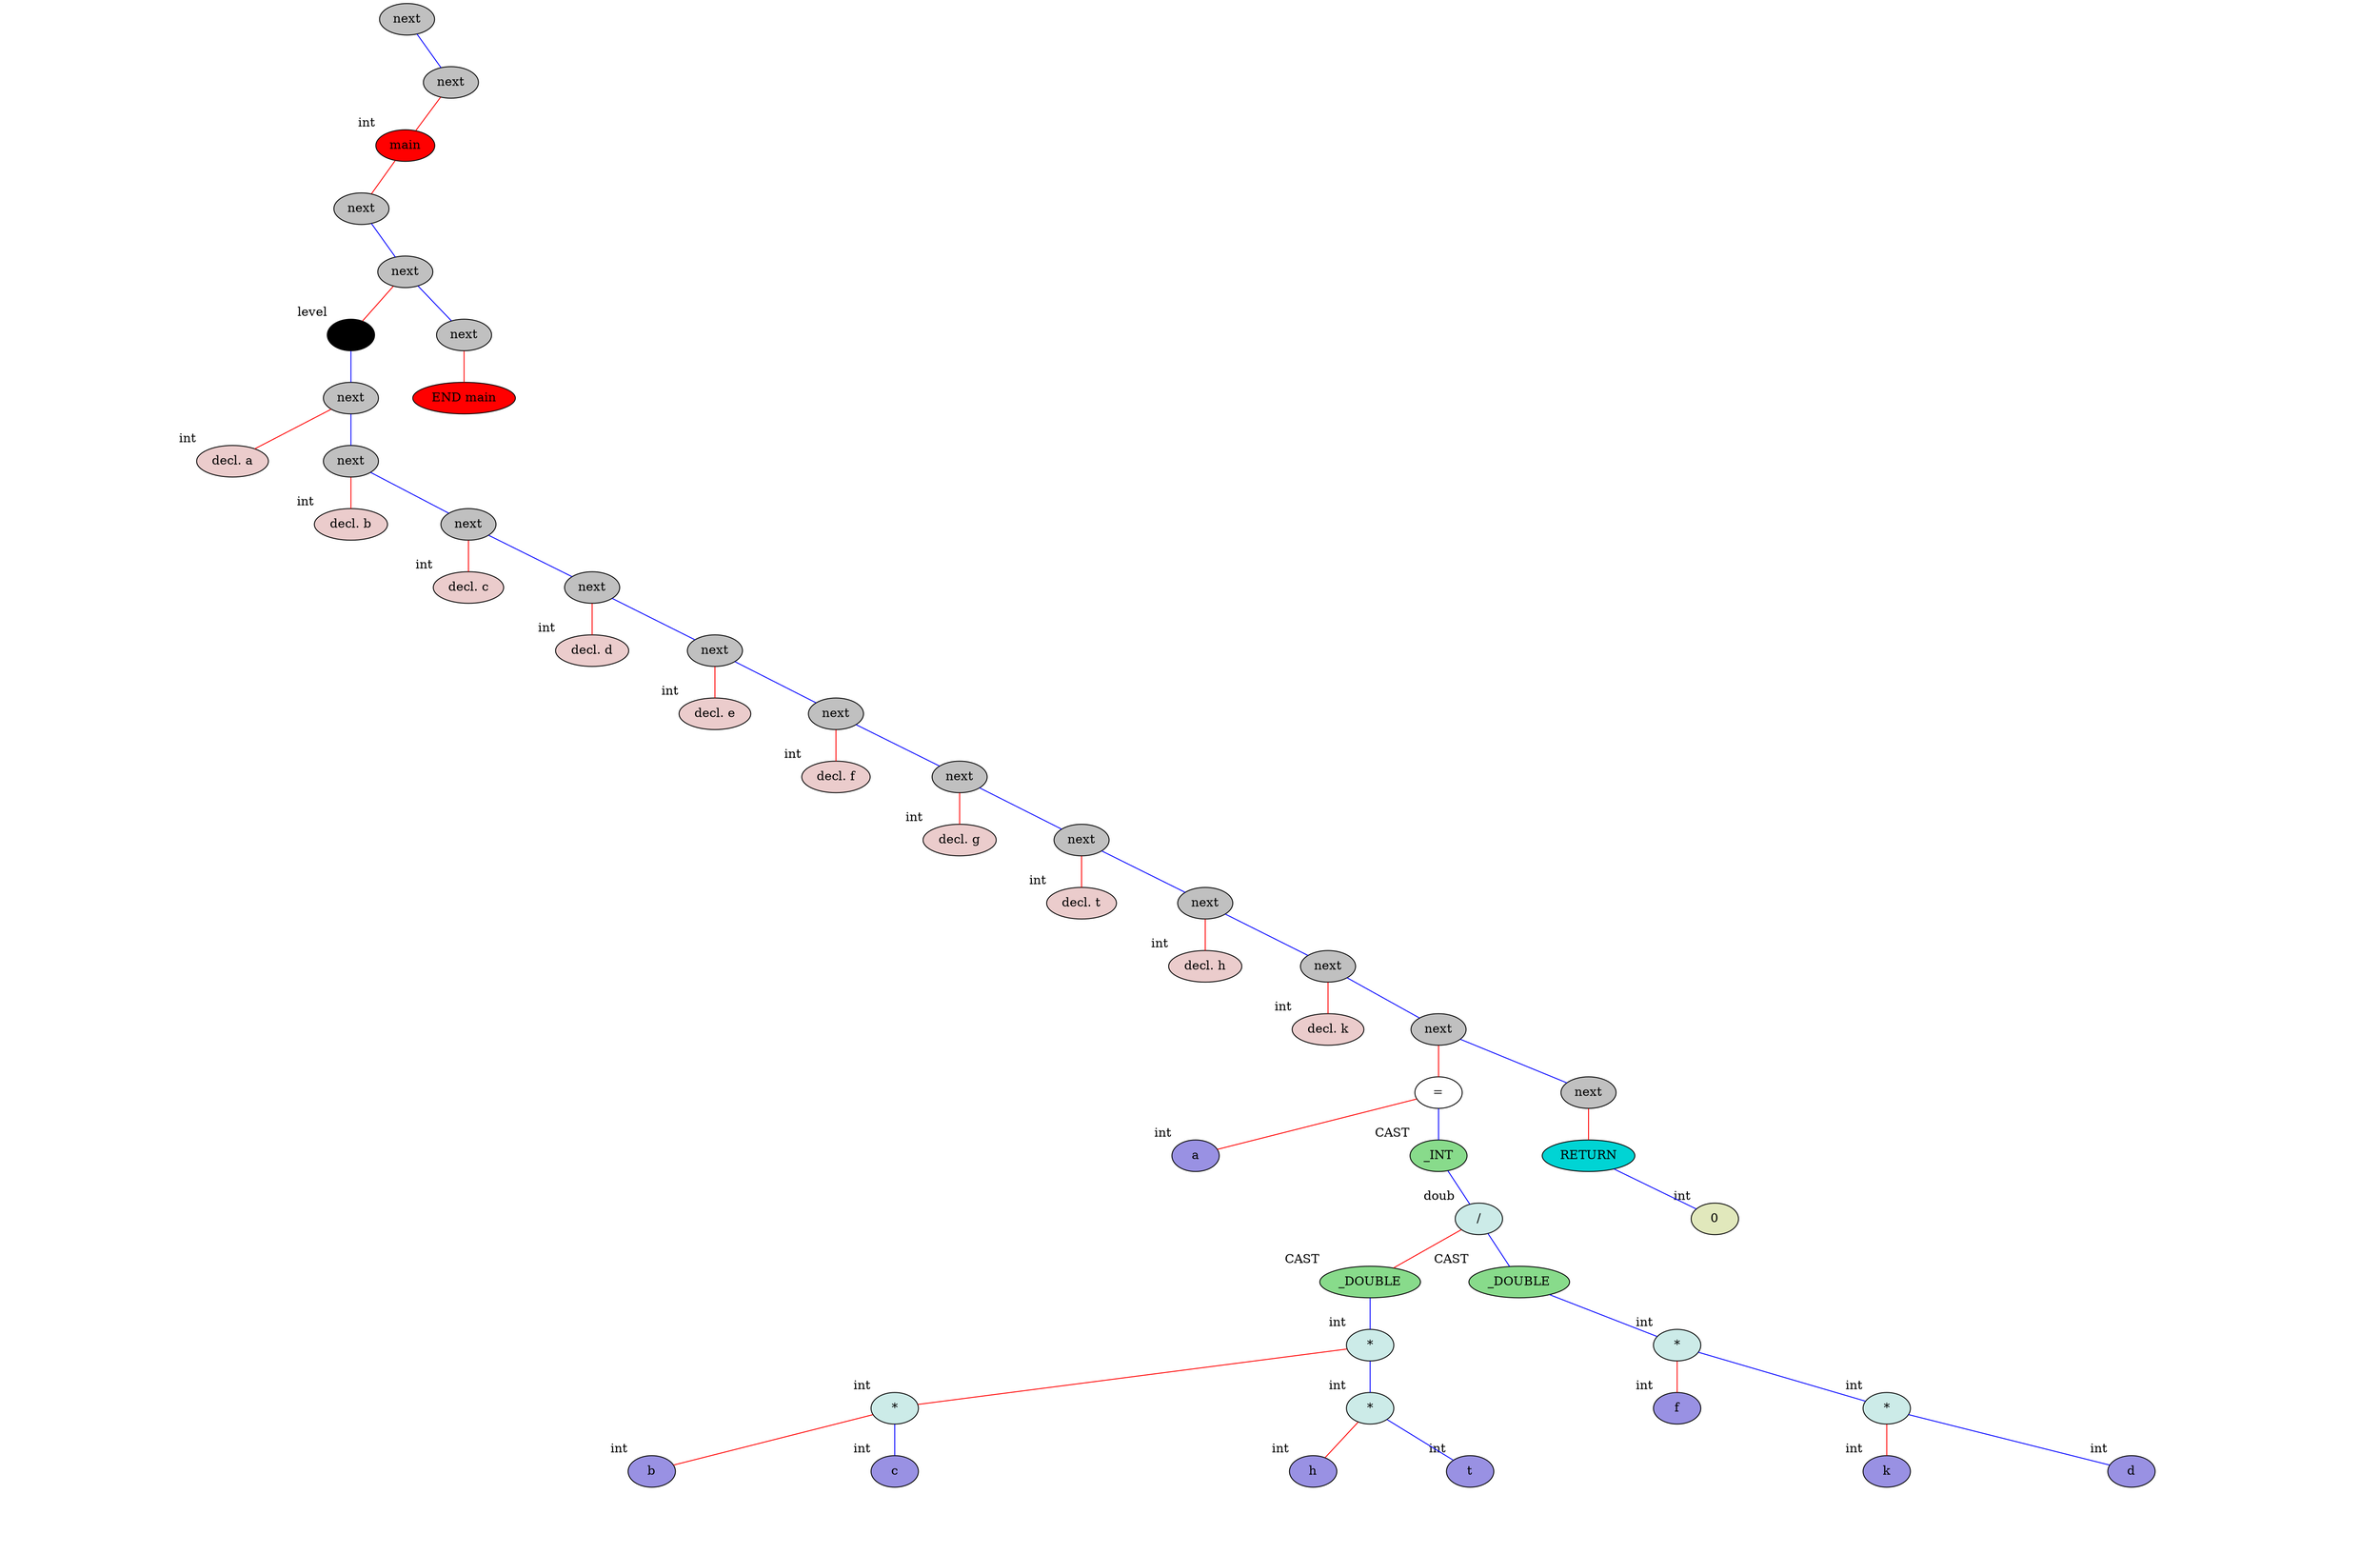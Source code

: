 graph binary {
	dpi="90";
 splines="line"  
v0[style=filled, fillcolor=grey]
v0[label="next"]
v0center[style=invis, width=0, label=""];
v0 -- v0center[style=invis]
v0notVisibleL[style=invis]
v0 -- v0notVisibleL[style=invis]
v0 -- v1[color="blue"]
{
	rank=same v0notVisibleL -- v0center -- v1  [style=invis]
} 
v1[style=filled, fillcolor=grey]
v1[label="next"]
v1center[style=invis, width=0, label=""];
v1 -- v1center[style=invis]
v1 -- v2[color="red"]
v1notVisibleR[style=invis]
v1 -- v1notVisibleR[style=invis]
{
	rank=same v2 -- v1center -- v1notVisibleR  [style=invis]
} 
v2[style=filled, fillcolor=red]
v2[label="main"]
v2[xlabel="int"]
v2center[style=invis, width=0, label=""];
v2 -- v2center[style=invis]
v2 -- v3[color="red"]
v2notVisibleR[style=invis]
v2 -- v2notVisibleR[style=invis]
{
	rank=same v3 -- v2center -- v2notVisibleR  [style=invis]
} 
v3[style=filled, fillcolor=grey]
v3[label="next"]
v3center[style=invis, width=0, label=""];
v3 -- v3center[style=invis]
v3notVisibleL[style=invis]
v3 -- v3notVisibleL[style=invis]
v3 -- v4[color="blue"]
{
	rank=same v3notVisibleL -- v3center -- v4  [style=invis]
} 
v4[style=filled, fillcolor=grey]
v4[label="next"]
v4center[style=invis, width=0, label=""];
v4 -- v4center[style=invis]
v4 -- v5[color="red"]
v4 -- v59[color="blue"]
{
	rank=same v5 -- v4center -- v59  [style=invis]
} 
v5[style=filled, fillcolor="#000000"]
v5[xlabel="level"]
v5center[style=invis, width=0, label=""];
v5 -- v5center[style=invis]
v5notVisibleL[style=invis]
v5 -- v5notVisibleL[style=invis]
v5 -- v7[color="blue"]
{
	rank=same v5notVisibleL -- v5center -- v7  [style=invis]
} 
v7[style=filled, fillcolor=grey]
v7[label="next"]
v7center[style=invis, width=0, label=""];
v7 -- v7center[style=invis]
v7 -- v6[color="red"]
v7 -- v10[color="blue"]
{
	rank=same v6 -- v7center -- v10  [style=invis]
} 
v6[style=filled, fillcolor="#ebcccc"]
v6[label="decl. a"]
v6[xlabel="int"]
v6center[style=invis, width=0, label=""];
v6 -- v6center[style=invis]
v6notVisibleL[style=invis]
v6 -- v6notVisibleL[style=invis][style=invis]
v6notVisibleR[style=invis]
v6 -- v6notVisibleR[style=invis][style=invis]
{
	rank=same v6notVisibleL -- v6center -- v6notVisibleR  [style=invis]
} 
v10[style=filled, fillcolor=grey]
v10[label="next"]
v10center[style=invis, width=0, label=""];
v10 -- v10center[style=invis]
v10 -- v9[color="red"]
v10 -- v13[color="blue"]
{
	rank=same v9 -- v10center -- v13  [style=invis]
} 
v9[style=filled, fillcolor="#ebcccc"]
v9[label="decl. b"]
v9[xlabel="int"]
v9center[style=invis, width=0, label=""];
v9 -- v9center[style=invis]
v9notVisibleL[style=invis]
v9 -- v9notVisibleL[style=invis][style=invis]
v9notVisibleR[style=invis]
v9 -- v9notVisibleR[style=invis][style=invis]
{
	rank=same v9notVisibleL -- v9center -- v9notVisibleR  [style=invis]
} 
v13[style=filled, fillcolor=grey]
v13[label="next"]
v13center[style=invis, width=0, label=""];
v13 -- v13center[style=invis]
v13 -- v12[color="red"]
v13 -- v16[color="blue"]
{
	rank=same v12 -- v13center -- v16  [style=invis]
} 
v12[style=filled, fillcolor="#ebcccc"]
v12[label="decl. c"]
v12[xlabel="int"]
v12center[style=invis, width=0, label=""];
v12 -- v12center[style=invis]
v12notVisibleL[style=invis]
v12 -- v12notVisibleL[style=invis][style=invis]
v12notVisibleR[style=invis]
v12 -- v12notVisibleR[style=invis][style=invis]
{
	rank=same v12notVisibleL -- v12center -- v12notVisibleR  [style=invis]
} 
v16[style=filled, fillcolor=grey]
v16[label="next"]
v16center[style=invis, width=0, label=""];
v16 -- v16center[style=invis]
v16 -- v15[color="red"]
v16 -- v19[color="blue"]
{
	rank=same v15 -- v16center -- v19  [style=invis]
} 
v15[style=filled, fillcolor="#ebcccc"]
v15[label="decl. d"]
v15[xlabel="int"]
v15center[style=invis, width=0, label=""];
v15 -- v15center[style=invis]
v15notVisibleL[style=invis]
v15 -- v15notVisibleL[style=invis][style=invis]
v15notVisibleR[style=invis]
v15 -- v15notVisibleR[style=invis][style=invis]
{
	rank=same v15notVisibleL -- v15center -- v15notVisibleR  [style=invis]
} 
v19[style=filled, fillcolor=grey]
v19[label="next"]
v19center[style=invis, width=0, label=""];
v19 -- v19center[style=invis]
v19 -- v18[color="red"]
v19 -- v22[color="blue"]
{
	rank=same v18 -- v19center -- v22  [style=invis]
} 
v18[style=filled, fillcolor="#ebcccc"]
v18[label="decl. e"]
v18[xlabel="int"]
v18center[style=invis, width=0, label=""];
v18 -- v18center[style=invis]
v18notVisibleL[style=invis]
v18 -- v18notVisibleL[style=invis][style=invis]
v18notVisibleR[style=invis]
v18 -- v18notVisibleR[style=invis][style=invis]
{
	rank=same v18notVisibleL -- v18center -- v18notVisibleR  [style=invis]
} 
v22[style=filled, fillcolor=grey]
v22[label="next"]
v22center[style=invis, width=0, label=""];
v22 -- v22center[style=invis]
v22 -- v21[color="red"]
v22 -- v25[color="blue"]
{
	rank=same v21 -- v22center -- v25  [style=invis]
} 
v21[style=filled, fillcolor="#ebcccc"]
v21[label="decl. f"]
v21[xlabel="int"]
v21center[style=invis, width=0, label=""];
v21 -- v21center[style=invis]
v21notVisibleL[style=invis]
v21 -- v21notVisibleL[style=invis][style=invis]
v21notVisibleR[style=invis]
v21 -- v21notVisibleR[style=invis][style=invis]
{
	rank=same v21notVisibleL -- v21center -- v21notVisibleR  [style=invis]
} 
v25[style=filled, fillcolor=grey]
v25[label="next"]
v25center[style=invis, width=0, label=""];
v25 -- v25center[style=invis]
v25 -- v24[color="red"]
v25 -- v28[color="blue"]
{
	rank=same v24 -- v25center -- v28  [style=invis]
} 
v24[style=filled, fillcolor="#ebcccc"]
v24[label="decl. g"]
v24[xlabel="int"]
v24center[style=invis, width=0, label=""];
v24 -- v24center[style=invis]
v24notVisibleL[style=invis]
v24 -- v24notVisibleL[style=invis][style=invis]
v24notVisibleR[style=invis]
v24 -- v24notVisibleR[style=invis][style=invis]
{
	rank=same v24notVisibleL -- v24center -- v24notVisibleR  [style=invis]
} 
v28[style=filled, fillcolor=grey]
v28[label="next"]
v28center[style=invis, width=0, label=""];
v28 -- v28center[style=invis]
v28 -- v27[color="red"]
v28 -- v31[color="blue"]
{
	rank=same v27 -- v28center -- v31  [style=invis]
} 
v27[style=filled, fillcolor="#ebcccc"]
v27[label="decl. t"]
v27[xlabel="int"]
v27center[style=invis, width=0, label=""];
v27 -- v27center[style=invis]
v27notVisibleL[style=invis]
v27 -- v27notVisibleL[style=invis][style=invis]
v27notVisibleR[style=invis]
v27 -- v27notVisibleR[style=invis][style=invis]
{
	rank=same v27notVisibleL -- v27center -- v27notVisibleR  [style=invis]
} 
v31[style=filled, fillcolor=grey]
v31[label="next"]
v31center[style=invis, width=0, label=""];
v31 -- v31center[style=invis]
v31 -- v30[color="red"]
v31 -- v34[color="blue"]
{
	rank=same v30 -- v31center -- v34  [style=invis]
} 
v30[style=filled, fillcolor="#ebcccc"]
v30[label="decl. h"]
v30[xlabel="int"]
v30center[style=invis, width=0, label=""];
v30 -- v30center[style=invis]
v30notVisibleL[style=invis]
v30 -- v30notVisibleL[style=invis][style=invis]
v30notVisibleR[style=invis]
v30 -- v30notVisibleR[style=invis][style=invis]
{
	rank=same v30notVisibleL -- v30center -- v30notVisibleR  [style=invis]
} 
v34[style=filled, fillcolor=grey]
v34[label="next"]
v34center[style=invis, width=0, label=""];
v34 -- v34center[style=invis]
v34 -- v33[color="red"]
v34 -- v53[color="blue"]
{
	rank=same v33 -- v34center -- v53  [style=invis]
} 
v33[style=filled, fillcolor="#ebcccc"]
v33[label="decl. k"]
v33[xlabel="int"]
v33center[style=invis, width=0, label=""];
v33 -- v33center[style=invis]
v33notVisibleL[style=invis]
v33 -- v33notVisibleL[style=invis][style=invis]
v33notVisibleR[style=invis]
v33 -- v33notVisibleR[style=invis][style=invis]
{
	rank=same v33notVisibleL -- v33center -- v33notVisibleR  [style=invis]
} 
v53[style=filled, fillcolor=grey]
v53[label="next"]
v53center[style=invis, width=0, label=""];
v53 -- v53center[style=invis]
v53 -- v54[color="red"]
v53 -- v57[color="blue"]
{
	rank=same v54 -- v53center -- v57  [style=invis]
} 
v54[style=filled, fillcolor=white]
v54[label="="]
v54center[style=invis, width=0, label=""];
v54 -- v54center[style=invis]
v54 -- v36[color="red"]
v54 -- v55[color="blue"]
{
	rank=same v36 -- v54center -- v55  [style=invis]
} 
v36[style=filled, fillcolor="#9991e3"]
v36[label="a"]
v36[xlabel="int"]
v36center[style=invis, width=0, label=""];
v36 -- v36center[style=invis]
v36notVisibleL[style=invis]
v36 -- v36notVisibleL[style=invis][style=invis]
v36notVisibleR[style=invis]
v36 -- v36notVisibleR[style=invis][style=invis]
{
	rank=same v36notVisibleL -- v36center -- v36notVisibleR  [style=invis]
} 
v55[style=filled, fillcolor="#88db8b"]
v55[label="_INT"]
v55[xlabel="CAST"]
v55center[style=invis, width=0, label=""];
v55 -- v55center[style=invis]
v55notVisibleL[style=invis]
v55 -- v55notVisibleL[style=invis]
v55 -- v70[color="blue"]
{
	rank=same v55notVisibleL -- v55center -- v70  [style=invis]
} 
v70[style=filled, fillcolor="#ccebe8"]
v70[label="/"]
v70[xlabel="doub"]
v70center[style=invis, width=0, label=""];
v70 -- v70center[style=invis]
v70 -- v71[color="red"]
v70 -- v72[color="blue"]
{
	rank=same v71 -- v70center -- v72  [style=invis]
} 
v71[style=filled, fillcolor="#88db8b"]
v71[label="_DOUBLE"]
v71[xlabel="CAST"]
v71center[style=invis, width=0, label=""];
v71 -- v71center[style=invis]
v71notVisibleL[style=invis]
v71 -- v71notVisibleL[style=invis]
v71 -- v61[color="blue"]
{
	rank=same v71notVisibleL -- v71center -- v61  [style=invis]
} 
v61[style=filled, fillcolor="#ccebe8"]
v61[label="*"]
v61[xlabel="int"]
v61center[style=invis, width=0, label=""];
v61 -- v61center[style=invis]
v61 -- v39[color="red"]
v61 -- v62[color="blue"]
{
	rank=same v39 -- v61center -- v62  [style=invis]
} 
v39[style=filled, fillcolor="#ccebe8"]
v39[label="*"]
v39[xlabel="int"]
v39center[style=invis, width=0, label=""];
v39 -- v39center[style=invis]
v39 -- v37[color="red"]
v39 -- v38[color="blue"]
{
	rank=same v37 -- v39center -- v38  [style=invis]
} 
v37[style=filled, fillcolor="#9991e3"]
v37[label="b"]
v37[xlabel="int"]
v37center[style=invis, width=0, label=""];
v37 -- v37center[style=invis]
v37notVisibleL[style=invis]
v37 -- v37notVisibleL[style=invis][style=invis]
v37notVisibleR[style=invis]
v37 -- v37notVisibleR[style=invis][style=invis]
{
	rank=same v37notVisibleL -- v37center -- v37notVisibleR  [style=invis]
} 
v38[style=filled, fillcolor="#9991e3"]
v38[label="c"]
v38[xlabel="int"]
v38center[style=invis, width=0, label=""];
v38 -- v38center[style=invis]
v38notVisibleL[style=invis]
v38 -- v38notVisibleL[style=invis][style=invis]
v38notVisibleR[style=invis]
v38 -- v38notVisibleR[style=invis][style=invis]
{
	rank=same v38notVisibleL -- v38center -- v38notVisibleR  [style=invis]
} 
v62[style=filled, fillcolor="#ccebe8"]
v62[label="*"]
v62[xlabel="int"]
v62center[style=invis, width=0, label=""];
v62 -- v62center[style=invis]
v62 -- v43[color="red"]
v62 -- v50[color="blue"]
{
	rank=same v43 -- v62center -- v50  [style=invis]
} 
v43[style=filled, fillcolor="#9991e3"]
v43[label="h"]
v43[xlabel="int"]
v43center[style=invis, width=0, label=""];
v43 -- v43center[style=invis]
v43notVisibleL[style=invis]
v43 -- v43notVisibleL[style=invis][style=invis]
v43notVisibleR[style=invis]
v43 -- v43notVisibleR[style=invis][style=invis]
{
	rank=same v43notVisibleL -- v43center -- v43notVisibleR  [style=invis]
} 
v50[style=filled, fillcolor="#9991e3"]
v50[label="t"]
v50[xlabel="int"]
v50center[style=invis, width=0, label=""];
v50 -- v50center[style=invis]
v50notVisibleL[style=invis]
v50 -- v50notVisibleL[style=invis][style=invis]
v50notVisibleR[style=invis]
v50 -- v50notVisibleR[style=invis][style=invis]
{
	rank=same v50notVisibleL -- v50center -- v50notVisibleR  [style=invis]
} 
v72[style=filled, fillcolor="#88db8b"]
v72[label="_DOUBLE"]
v72[xlabel="CAST"]
v72center[style=invis, width=0, label=""];
v72 -- v72center[style=invis]
v72notVisibleL[style=invis]
v72 -- v72notVisibleL[style=invis]
v72 -- v63[color="blue"]
{
	rank=same v72notVisibleL -- v72center -- v63  [style=invis]
} 
v63[style=filled, fillcolor="#ccebe8"]
v63[label="*"]
v63[xlabel="int"]
v63center[style=invis, width=0, label=""];
v63 -- v63center[style=invis]
v63 -- v40[color="red"]
v63 -- v64[color="blue"]
{
	rank=same v40 -- v63center -- v64  [style=invis]
} 
v40[style=filled, fillcolor="#9991e3"]
v40[label="f"]
v40[xlabel="int"]
v40center[style=invis, width=0, label=""];
v40 -- v40center[style=invis]
v40notVisibleL[style=invis]
v40 -- v40notVisibleL[style=invis][style=invis]
v40notVisibleR[style=invis]
v40 -- v40notVisibleR[style=invis][style=invis]
{
	rank=same v40notVisibleL -- v40center -- v40notVisibleR  [style=invis]
} 
v64[style=filled, fillcolor="#ccebe8"]
v64[label="*"]
v64[xlabel="int"]
v64center[style=invis, width=0, label=""];
v64 -- v64center[style=invis]
v64 -- v41[color="red"]
v64 -- v47[color="blue"]
{
	rank=same v41 -- v64center -- v47  [style=invis]
} 
v41[style=filled, fillcolor="#9991e3"]
v41[label="k"]
v41[xlabel="int"]
v41center[style=invis, width=0, label=""];
v41 -- v41center[style=invis]
v41notVisibleL[style=invis]
v41 -- v41notVisibleL[style=invis][style=invis]
v41notVisibleR[style=invis]
v41 -- v41notVisibleR[style=invis][style=invis]
{
	rank=same v41notVisibleL -- v41center -- v41notVisibleR  [style=invis]
} 
v47[style=filled, fillcolor="#9991e3"]
v47[label="d"]
v47[xlabel="int"]
v47center[style=invis, width=0, label=""];
v47 -- v47center[style=invis]
v47notVisibleL[style=invis]
v47 -- v47notVisibleL[style=invis][style=invis]
v47notVisibleR[style=invis]
v47 -- v47notVisibleR[style=invis][style=invis]
{
	rank=same v47notVisibleL -- v47center -- v47notVisibleR  [style=invis]
} 
v57[style=filled, fillcolor=grey]
v57[label="next"]
v57center[style=invis, width=0, label=""];
v57 -- v57center[style=invis]
v57 -- v58[color="red"]
v57notVisibleR[style=invis]
v57 -- v57notVisibleR[style=invis]
{
	rank=same v58 -- v57center -- v57notVisibleR  [style=invis]
} 
v58[style=filled, fillcolor="#00d4d4"]
v58[label="RETURN"]
v58center[style=invis, width=0, label=""];
v58 -- v58center[style=invis]
v58notVisibleL[style=invis]
v58 -- v58notVisibleL[style=invis]
v58 -- v56[color="blue"]
{
	rank=same v58notVisibleL -- v58center -- v56  [style=invis]
} 
v56[style=filled, fillcolor="#e1e8bc"]
v56[label="0"]
v56[xlabel="int"]
v56center[style=invis, width=0, label=""];
v56 -- v56center[style=invis]
v56notVisibleL[style=invis]
v56 -- v56notVisibleL[style=invis][style=invis]
v56notVisibleR[style=invis]
v56 -- v56notVisibleR[style=invis][style=invis]
{
	rank=same v56notVisibleL -- v56center -- v56notVisibleR  [style=invis]
} 
v59[style=filled, fillcolor=grey]
v59[label="next"]
v59center[style=invis, width=0, label=""];
v59 -- v59center[style=invis]
v59 -- v60[color="red"]
v59notVisibleR[style=invis]
v59 -- v59notVisibleR[style=invis]
{
	rank=same v60 -- v59center -- v59notVisibleR  [style=invis]
} 
v60[style=filled, fillcolor=red]
v60[label="END main"]
v60center[style=invis, width=0, label=""];
v60 -- v60center[style=invis]
v60notVisibleL[style=invis]
v60 -- v60notVisibleL[style=invis][style=invis]
v60notVisibleR[style=invis]
v60 -- v60notVisibleR[style=invis][style=invis]
{
	rank=same v60notVisibleL -- v60center -- v60notVisibleR  [style=invis]
} 

}
